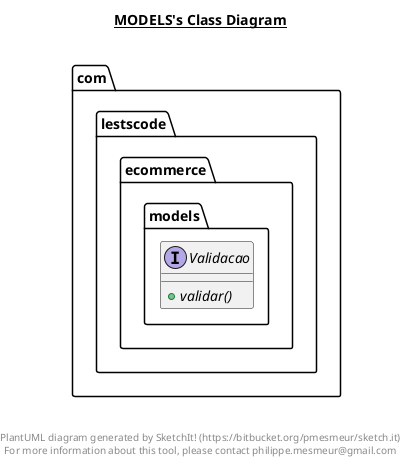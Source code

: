 @startuml

title __MODELS's Class Diagram__\n

  namespace com.lestscode.ecommerce {
    namespace models {
      interface com.lestscode.ecommerce.models.Validacao {
          {abstract} + validar()
      }
    }
  }
  



right footer


PlantUML diagram generated by SketchIt! (https://bitbucket.org/pmesmeur/sketch.it)
For more information about this tool, please contact philippe.mesmeur@gmail.com
endfooter

@enduml
